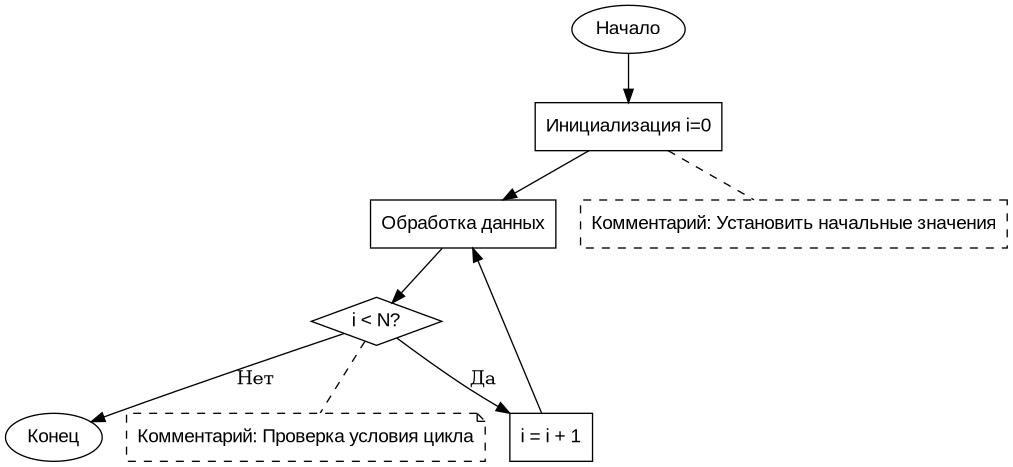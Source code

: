 @startuml
skinparam linetype ortho
left to right direction
@startdot
digraph G {
  rankdir=TB
  ' nodesep=0.6
  ' ranksep=0.9
  node [fontname="Arial"]

  # Shapes
  Start [shape=ellipse, label="Начало"]
  Init [shape=box, label="Инициализация i=0"]
  Process [shape=box, label="Обработка данных"]
  Decision [shape=diamond, label="i < N?"]
  Inc [shape=box, label="i = i + 1"]
  End [shape=ellipse, label="Конец"]

  # Comments
  C1 [shape=box, style=dashed, label="Комментарий: Установить начальные значения"]
  C2 [shape=note, style=dashed, label="Комментарий: Проверка условия цикла"]

  # Flow
  Start -> Init -> Process -> Decision
  Decision -> Inc [label="Да"]
  Inc -> Process
  Decision -> End [label="Нет"]

  # Attach comments
  Init -> C1 [style=dashed, arrowhead=none]
  Decision -> C2 [style=dashed, arrowhead=none]
}
@enddot
@enduml